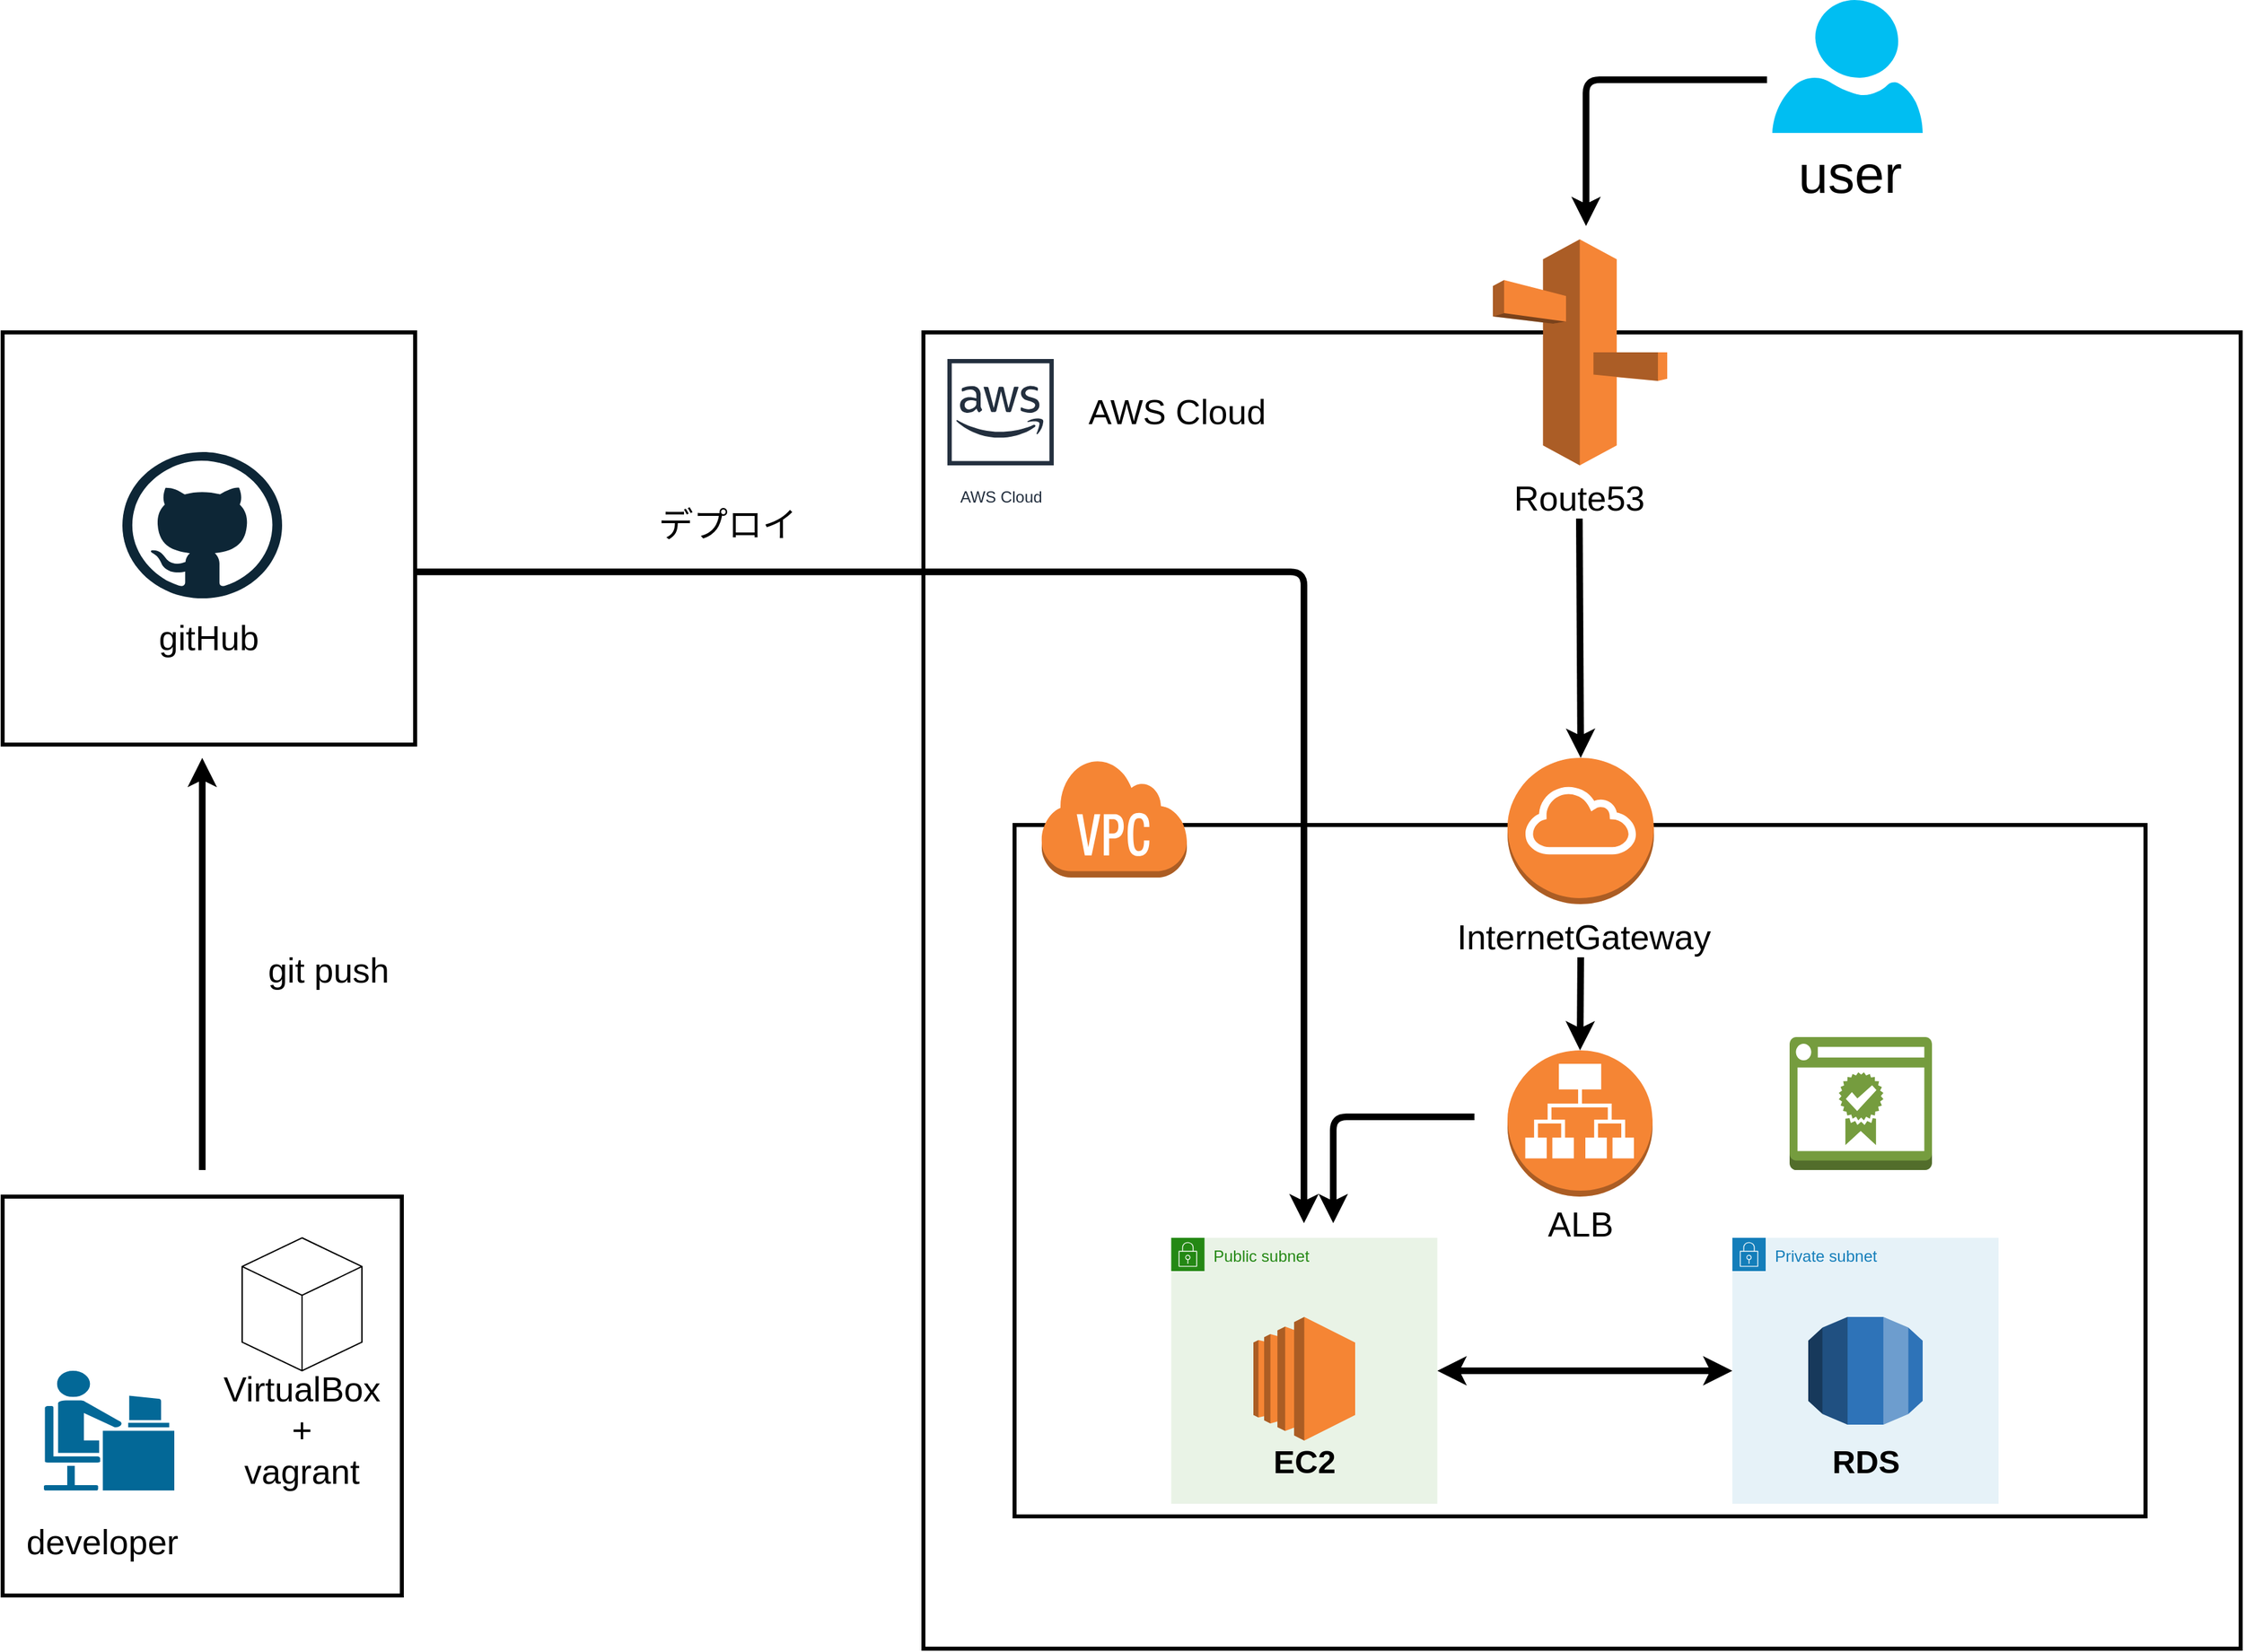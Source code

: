 <mxfile>
    <diagram id="nVOGNLDbLX4eZq3l0SQ3" name="ページ1">
        <mxGraphModel dx="847" dy="1727" grid="1" gridSize="10" guides="1" tooltips="1" connect="1" arrows="1" fold="0" page="1" pageScale="1" pageWidth="827" pageHeight="1169" background="#FFFFFF" math="0" shadow="0">
            <root>
                <mxCell id="0"/>
                <mxCell id="1" parent="0"/>
                <mxCell id="2" value="" style="whiteSpace=wrap;html=1;aspect=fixed;strokeWidth=3;" parent="1" vertex="1">
                    <mxGeometry x="80" y="-200" width="300" height="300" as="geometry"/>
                </mxCell>
                <mxCell id="3" value="" style="whiteSpace=wrap;html=1;aspect=fixed;strokeWidth=3;" parent="1" vertex="1">
                    <mxGeometry x="80" y="-850" width="310" height="310" as="geometry"/>
                </mxCell>
                <mxCell id="21" value="" style="shape=mxgraph.cisco.people.androgenous_person;html=1;pointerEvents=1;dashed=0;fillColor=#036897;strokeColor=#ffffff;strokeWidth=2;verticalLabelPosition=bottom;verticalAlign=top;align=center;outlineConnect=0;fontSize=25;" parent="1" vertex="1">
                    <mxGeometry x="110" y="-70" width="100" height="92" as="geometry"/>
                </mxCell>
                <mxCell id="22" value="" style="html=1;whiteSpace=wrap;shape=isoCube2;backgroundOutline=1;isoAngle=15;fontSize=25;" parent="1" vertex="1">
                    <mxGeometry x="260" y="-169" width="90" height="100" as="geometry"/>
                </mxCell>
                <mxCell id="23" value="" style="dashed=0;outlineConnect=0;html=1;align=center;labelPosition=center;verticalLabelPosition=bottom;verticalAlign=top;shape=mxgraph.weblogos.github;fontSize=26;" parent="1" vertex="1">
                    <mxGeometry x="170" y="-760" width="120" height="110" as="geometry"/>
                </mxCell>
                <mxCell id="29" value="" style="whiteSpace=wrap;html=1;aspect=fixed;fontSize=26;strokeWidth=3;" parent="1" vertex="1">
                    <mxGeometry x="772" y="-850" width="990" height="990" as="geometry"/>
                </mxCell>
                <mxCell id="30" value="AWS Cloud" style="outlineConnect=0;fontColor=#232F3E;gradientColor=none;strokeColor=#232F3E;fillColor=#ffffff;dashed=0;verticalLabelPosition=bottom;verticalAlign=top;align=center;html=1;fontSize=12;fontStyle=0;aspect=fixed;shape=mxgraph.aws4.resourceIcon;resIcon=mxgraph.aws4.aws_cloud;" parent="1" vertex="1">
                    <mxGeometry x="780" y="-840" width="100" height="100" as="geometry"/>
                </mxCell>
                <mxCell id="32" value="" style="rounded=0;whiteSpace=wrap;html=1;fontSize=26;strokeWidth=3;" parent="1" vertex="1">
                    <mxGeometry x="840.5" y="-479.5" width="850" height="520" as="geometry"/>
                </mxCell>
                <mxCell id="33" value="" style="outlineConnect=0;dashed=0;verticalLabelPosition=bottom;verticalAlign=top;align=center;html=1;shape=mxgraph.aws3.virtual_private_cloud;fillColor=#F58534;gradientColor=none;fontSize=26;" parent="1" vertex="1">
                    <mxGeometry x="860" y="-530" width="110" height="90" as="geometry"/>
                </mxCell>
                <mxCell id="34" value="" style="outlineConnect=0;dashed=0;verticalLabelPosition=bottom;verticalAlign=top;align=center;html=1;shape=mxgraph.aws3.internet_gateway;fillColor=#F58534;gradientColor=none;fontSize=26;" parent="1" vertex="1">
                    <mxGeometry x="1211" y="-530" width="110" height="110" as="geometry"/>
                </mxCell>
                <mxCell id="38" value="Public subnet" style="points=[[0,0],[0.25,0],[0.5,0],[0.75,0],[1,0],[1,0.25],[1,0.5],[1,0.75],[1,1],[0.75,1],[0.5,1],[0.25,1],[0,1],[0,0.75],[0,0.5],[0,0.25]];outlineConnect=0;gradientColor=none;html=1;whiteSpace=wrap;fontSize=12;fontStyle=0;shape=mxgraph.aws4.group;grIcon=mxgraph.aws4.group_security_group;grStroke=0;strokeColor=#248814;fillColor=#E9F3E6;verticalAlign=top;align=left;spacingLeft=30;fontColor=#248814;dashed=0;" parent="1" vertex="1">
                    <mxGeometry x="958.25" y="-169" width="200" height="200" as="geometry"/>
                </mxCell>
                <mxCell id="39" value="Private subnet" style="points=[[0,0],[0.25,0],[0.5,0],[0.75,0],[1,0],[1,0.25],[1,0.5],[1,0.75],[1,1],[0.75,1],[0.5,1],[0.25,1],[0,1],[0,0.75],[0,0.5],[0,0.25]];outlineConnect=0;gradientColor=none;html=1;whiteSpace=wrap;fontSize=12;fontStyle=0;shape=mxgraph.aws4.group;grIcon=mxgraph.aws4.group_security_group;grStroke=0;strokeColor=#147EBA;fillColor=#E6F2F8;verticalAlign=top;align=left;spacingLeft=30;fontColor=#147EBA;dashed=0;" parent="1" vertex="1">
                    <mxGeometry x="1380" y="-169" width="200" height="200" as="geometry"/>
                </mxCell>
                <mxCell id="40" value="" style="outlineConnect=0;dashed=0;verticalLabelPosition=bottom;verticalAlign=top;align=center;html=1;shape=mxgraph.aws3.rds;fillColor=#2E73B8;gradientColor=none;fontSize=26;" parent="1" vertex="1">
                    <mxGeometry x="1437" y="-109.5" width="86" height="81" as="geometry"/>
                </mxCell>
                <mxCell id="41" value="" style="outlineConnect=0;dashed=0;verticalLabelPosition=bottom;verticalAlign=top;align=center;html=1;shape=mxgraph.aws3.application_load_balancer;fillColor=#F58534;gradientColor=none;fontSize=26;" parent="1" vertex="1">
                    <mxGeometry x="1211" y="-310" width="109" height="110" as="geometry"/>
                </mxCell>
                <mxCell id="42" value="" style="outlineConnect=0;dashed=0;verticalLabelPosition=bottom;verticalAlign=top;align=center;html=1;shape=mxgraph.aws3.ec2;fillColor=#F58534;gradientColor=none;fontSize=26;" parent="1" vertex="1">
                    <mxGeometry x="1020" y="-109.5" width="76.5" height="93" as="geometry"/>
                </mxCell>
                <mxCell id="45" value="" style="outlineConnect=0;dashed=0;verticalLabelPosition=bottom;verticalAlign=top;align=center;html=1;shape=mxgraph.aws3.route_53;fillColor=#F58536;gradientColor=none;fontSize=26;" parent="1" vertex="1">
                    <mxGeometry x="1200" y="-920" width="131" height="170" as="geometry"/>
                </mxCell>
                <mxCell id="46" value="" style="edgeStyle=segmentEdgeStyle;endArrow=classic;html=1;fontSize=26;strokeWidth=5;" parent="1" edge="1">
                    <mxGeometry width="50" height="50" relative="1" as="geometry">
                        <mxPoint x="1406" y="-1040" as="sourcePoint"/>
                        <mxPoint x="1270" y="-930" as="targetPoint"/>
                        <Array as="points">
                            <mxPoint x="1270" y="-1040"/>
                        </Array>
                    </mxGeometry>
                </mxCell>
                <mxCell id="48" value="" style="verticalLabelPosition=bottom;html=1;verticalAlign=top;align=center;strokeColor=none;fillColor=#00BEF2;shape=mxgraph.azure.user;fontSize=26;direction=east;" parent="1" vertex="1">
                    <mxGeometry x="1410" y="-1100" width="113" height="100" as="geometry"/>
                </mxCell>
                <mxCell id="51" value="&lt;font style=&quot;font-size: 40px&quot;&gt;user&lt;/font&gt;" style="text;html=1;align=center;verticalAlign=middle;resizable=0;points=[];autosize=1;strokeColor=none;fontSize=26;" parent="1" vertex="1">
                    <mxGeometry x="1423" y="-990" width="90" height="40" as="geometry"/>
                </mxCell>
                <mxCell id="54" value="EC2" style="text;strokeColor=none;fillColor=none;html=1;fontSize=24;fontStyle=1;verticalAlign=middle;align=center;rotation=0;" parent="1" vertex="1">
                    <mxGeometry x="1033.25" y="-10" width="50" height="20" as="geometry"/>
                </mxCell>
                <mxCell id="55" value="RDS" style="text;strokeColor=none;fillColor=none;html=1;fontSize=24;fontStyle=1;verticalAlign=middle;align=center;rotation=0;" parent="1" vertex="1">
                    <mxGeometry x="1455" y="-10" width="50" height="20" as="geometry"/>
                </mxCell>
                <mxCell id="60" value="" style="endArrow=classic;startArrow=classic;html=1;fontSize=26;strokeWidth=5;entryX=0;entryY=0.5;entryDx=0;entryDy=0;" parent="1" source="38" target="39" edge="1">
                    <mxGeometry width="50" height="50" relative="1" as="geometry">
                        <mxPoint x="1215.63" y="-50" as="sourcePoint"/>
                        <mxPoint x="1265.63" y="-100" as="targetPoint"/>
                    </mxGeometry>
                </mxCell>
                <mxCell id="61" value="" style="edgeStyle=segmentEdgeStyle;endArrow=classic;html=1;fontSize=26;strokeWidth=5;" parent="1" edge="1">
                    <mxGeometry width="50" height="50" relative="1" as="geometry">
                        <mxPoint x="1186.14" y="-260" as="sourcePoint"/>
                        <mxPoint x="1080" y="-180" as="targetPoint"/>
                        <Array as="points">
                            <mxPoint x="1080" y="-260"/>
                            <mxPoint x="1080" y="-180"/>
                        </Array>
                    </mxGeometry>
                </mxCell>
                <mxCell id="62" value="" style="outlineConnect=0;dashed=0;verticalLabelPosition=bottom;verticalAlign=top;align=center;html=1;shape=mxgraph.aws3.certificate_manager_2;fillColor=#759C3E;gradientColor=none;fontSize=26;strokeColor=#FF0000;" parent="1" vertex="1">
                    <mxGeometry x="1423" y="-320" width="107" height="100" as="geometry"/>
                </mxCell>
                <mxCell id="64" value="ALB" style="text;html=1;strokeColor=none;fillColor=none;align=center;verticalAlign=middle;whiteSpace=wrap;rounded=0;fontSize=26;" parent="1" vertex="1">
                    <mxGeometry x="1245.5" y="-189" width="40" height="20" as="geometry"/>
                </mxCell>
                <mxCell id="65" value="Route53" style="text;html=1;strokeColor=none;fillColor=none;align=center;verticalAlign=middle;whiteSpace=wrap;rounded=0;fontSize=26;" parent="1" vertex="1">
                    <mxGeometry x="1200" y="-735" width="130" height="20" as="geometry"/>
                </mxCell>
                <mxCell id="68" value="" style="endArrow=classic;html=1;fontSize=26;strokeWidth=5;entryX=0.5;entryY=0;entryDx=0;entryDy=0;entryPerimeter=0;" parent="1" target="41" edge="1">
                    <mxGeometry width="50" height="50" relative="1" as="geometry">
                        <mxPoint x="1266" y="-380" as="sourcePoint"/>
                        <mxPoint x="1250" y="-320" as="targetPoint"/>
                    </mxGeometry>
                </mxCell>
                <mxCell id="69" value="InternetGateway" style="text;html=1;strokeColor=none;fillColor=none;align=center;verticalAlign=middle;whiteSpace=wrap;rounded=0;fontSize=26;rotation=0;" parent="1" vertex="1">
                    <mxGeometry x="1245.5" y="-410" width="44.5" height="30" as="geometry"/>
                </mxCell>
                <mxCell id="74" value="" style="endArrow=classic;html=1;fontSize=26;strokeWidth=5;entryX=0.5;entryY=0;entryDx=0;entryDy=0;entryPerimeter=0;" parent="1" target="34" edge="1">
                    <mxGeometry width="50" height="50" relative="1" as="geometry">
                        <mxPoint x="1265" y="-710" as="sourcePoint"/>
                        <mxPoint x="1272" y="-530" as="targetPoint"/>
                    </mxGeometry>
                </mxCell>
                <mxCell id="77" value="AWS Cloud&amp;nbsp;&amp;nbsp;" style="text;html=1;strokeColor=none;fillColor=none;align=center;verticalAlign=middle;whiteSpace=wrap;rounded=0;fontSize=26;" parent="1" vertex="1">
                    <mxGeometry x="890" y="-830" width="160" height="80" as="geometry"/>
                </mxCell>
                <mxCell id="78" value="" style="edgeStyle=segmentEdgeStyle;endArrow=classic;html=1;fontSize=26;strokeWidth=5;exitX=1;exitY=0.581;exitDx=0;exitDy=0;exitPerimeter=0;" parent="1" source="3" edge="1">
                    <mxGeometry width="50" height="50" relative="1" as="geometry">
                        <mxPoint x="410" y="-660" as="sourcePoint"/>
                        <mxPoint x="1058" y="-180" as="targetPoint"/>
                        <Array as="points">
                            <mxPoint x="1058" y="-670"/>
                        </Array>
                    </mxGeometry>
                </mxCell>
                <mxCell id="84" value="" style="edgeStyle=segmentEdgeStyle;endArrow=classic;html=1;fontSize=26;strokeWidth=5;" parent="1" edge="1">
                    <mxGeometry width="50" height="50" relative="1" as="geometry">
                        <mxPoint x="230" y="-220" as="sourcePoint"/>
                        <mxPoint x="230" y="-530" as="targetPoint"/>
                        <Array as="points">
                            <mxPoint x="230" y="-450"/>
                            <mxPoint x="230" y="-450"/>
                        </Array>
                    </mxGeometry>
                </mxCell>
                <mxCell id="85" value="デプロイ" style="text;html=1;strokeColor=none;fillColor=none;align=center;verticalAlign=middle;whiteSpace=wrap;rounded=0;fontSize=26;" parent="1" vertex="1">
                    <mxGeometry x="560" y="-715" width="130" height="20" as="geometry"/>
                </mxCell>
                <mxCell id="86" value="git push" style="text;html=1;strokeColor=none;fillColor=none;align=center;verticalAlign=middle;whiteSpace=wrap;rounded=0;fontSize=26;" parent="1" vertex="1">
                    <mxGeometry x="260" y="-380" width="130" height="20" as="geometry"/>
                </mxCell>
                <mxCell id="88" value="gitHub" style="text;html=1;strokeColor=none;fillColor=none;align=center;verticalAlign=middle;whiteSpace=wrap;rounded=0;fontSize=26;" parent="1" vertex="1">
                    <mxGeometry x="170" y="-630" width="130" height="20" as="geometry"/>
                </mxCell>
                <mxCell id="89" value="developer" style="text;html=1;strokeColor=none;fillColor=none;align=center;verticalAlign=middle;whiteSpace=wrap;rounded=0;fontSize=26;" parent="1" vertex="1">
                    <mxGeometry x="90" y="50" width="130" height="20" as="geometry"/>
                </mxCell>
                <mxCell id="90" value="VirtualBox&lt;br&gt;+&lt;br&gt;vagrant" style="text;html=1;strokeColor=none;fillColor=none;align=center;verticalAlign=middle;whiteSpace=wrap;rounded=0;fontSize=26;" parent="1" vertex="1">
                    <mxGeometry x="240" y="-64" width="130" height="80" as="geometry"/>
                </mxCell>
            </root>
        </mxGraphModel>
    </diagram>
</mxfile>